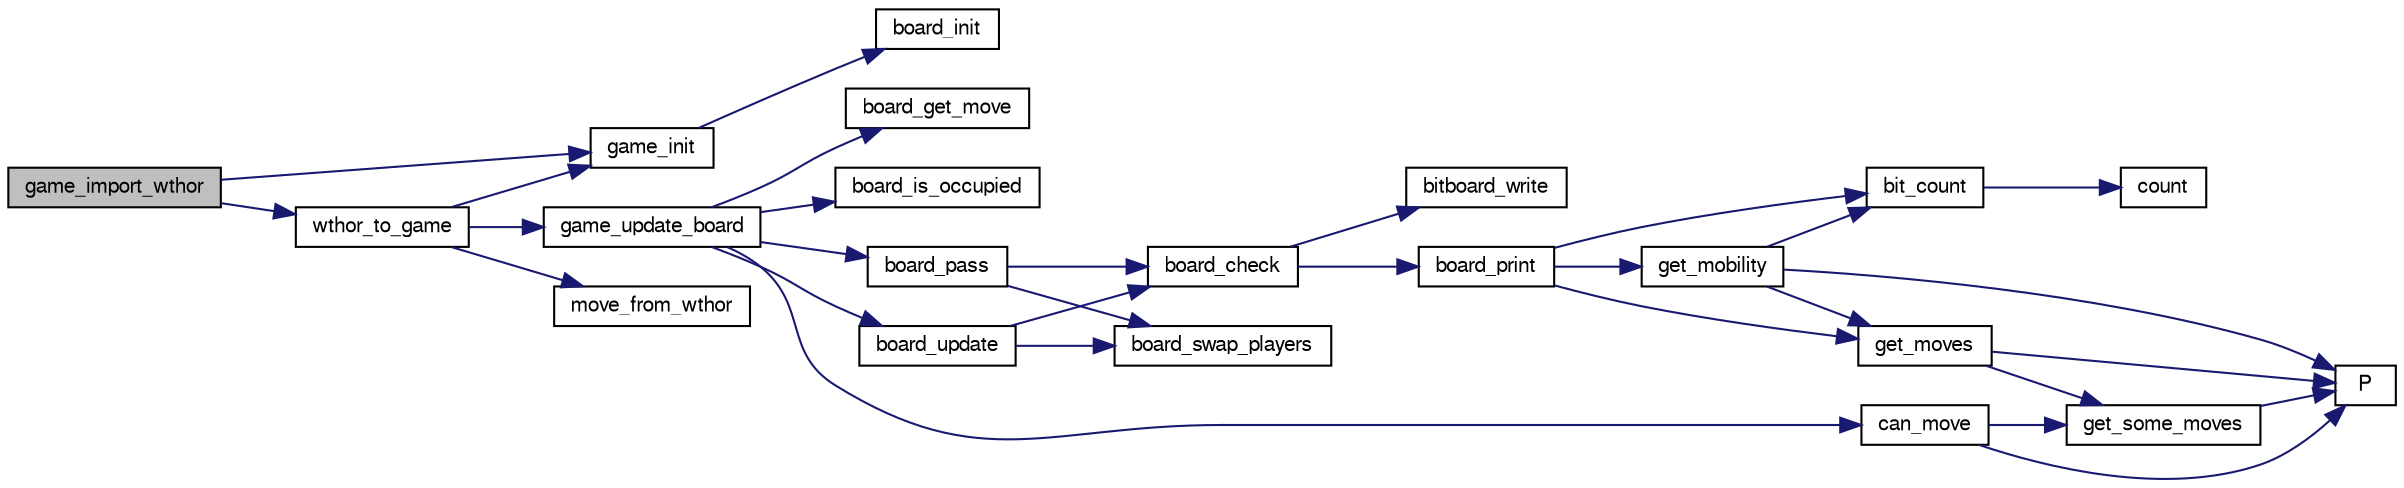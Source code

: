 digraph "game_import_wthor"
{
 // LATEX_PDF_SIZE
  bgcolor="transparent";
  edge [fontname="FreeSans",fontsize="10",labelfontname="FreeSans",labelfontsize="10"];
  node [fontname="FreeSans",fontsize="10",shape=record];
  rankdir="LR";
  Node1 [label="game_import_wthor",height=0.2,width=0.4,color="black", fillcolor="grey75", style="filled", fontcolor="black",tooltip="Read a game from a Wthor file."];
  Node1 -> Node2 [color="midnightblue",fontsize="10",style="solid",fontname="FreeSans"];
  Node2 [label="game_init",height=0.2,width=0.4,color="black",URL="$game_8c.html#a815d1396a9520784a331cebb5587e0b0",tooltip="Create an empty game."];
  Node2 -> Node3 [color="midnightblue",fontsize="10",style="solid",fontname="FreeSans"];
  Node3 [label="board_init",height=0.2,width=0.4,color="black",URL="$board_8c.html#a6c63848863d9887a6b400f4bc678f31d",tooltip="Set a board to the starting position."];
  Node1 -> Node4 [color="midnightblue",fontsize="10",style="solid",fontname="FreeSans"];
  Node4 [label="wthor_to_game",height=0.2,width=0.4,color="black",URL="$game_8c.html#a3163283b91548076ea2f988ddd5e493b",tooltip="convert a Wthor game to a Game."];
  Node4 -> Node2 [color="midnightblue",fontsize="10",style="solid",fontname="FreeSans"];
  Node4 -> Node5 [color="midnightblue",fontsize="10",style="solid",fontname="FreeSans"];
  Node5 [label="game_update_board",height=0.2,width=0.4,color="black",URL="$game_8c.html#a2b48a650adb24509ed0d0e2267ecfd21",tooltip="update a board."];
  Node5 -> Node6 [color="midnightblue",fontsize="10",style="solid",fontname="FreeSans"];
  Node6 [label="board_get_move",height=0.2,width=0.4,color="black",URL="$board_8c.html#a3b5748c109770fe228ea15b562c0f113",tooltip="Compute a move."];
  Node5 -> Node7 [color="midnightblue",fontsize="10",style="solid",fontname="FreeSans"];
  Node7 [label="board_is_occupied",height=0.2,width=0.4,color="black",URL="$board_8c.html#acad11415527107f161c9f2a3b909dc2b",tooltip="Check if a square is occupied."];
  Node5 -> Node8 [color="midnightblue",fontsize="10",style="solid",fontname="FreeSans"];
  Node8 [label="board_pass",height=0.2,width=0.4,color="black",URL="$board_8c.html#ac353cc1821e12d2aeba8eefe5cf92b46",tooltip="Passing move."];
  Node8 -> Node9 [color="midnightblue",fontsize="10",style="solid",fontname="FreeSans"];
  Node9 [label="board_check",height=0.2,width=0.4,color="black",URL="$board_8c.html#a849436f17b60e89ed91f8e5013ed9d04",tooltip="Check board consistency."];
  Node9 -> Node10 [color="midnightblue",fontsize="10",style="solid",fontname="FreeSans"];
  Node10 [label="bitboard_write",height=0.2,width=0.4,color="black",URL="$bit_8c.html#a519b18f67de9b8edbd98f687a13b45f5",tooltip="Print an unsigned long long as a board."];
  Node9 -> Node11 [color="midnightblue",fontsize="10",style="solid",fontname="FreeSans"];
  Node11 [label="board_print",height=0.2,width=0.4,color="black",URL="$board_8c.html#a27ccb92684d9e7194eeb3bc34311ad55",tooltip="Print out the board."];
  Node11 -> Node12 [color="midnightblue",fontsize="10",style="solid",fontname="FreeSans"];
  Node12 [label="bit_count",height=0.2,width=0.4,color="black",URL="$bit_8c.html#a830fec0a90989da1f1900ff609b92167",tooltip="Count the number of bits set to one in an unsigned long long."];
  Node12 -> Node13 [color="midnightblue",fontsize="10",style="solid",fontname="FreeSans"];
  Node13 [label="count",height=0.2,width=0.4,color="black",URL="$generate__flip_8c.html#a1a1d6a2cdbded5c35040f6555e948770",tooltip=" "];
  Node11 -> Node14 [color="midnightblue",fontsize="10",style="solid",fontname="FreeSans"];
  Node14 [label="get_mobility",height=0.2,width=0.4,color="black",URL="$board_8c.html#a7509639c4e49c56fe83b3d978580ed42",tooltip="Count legal moves."];
  Node14 -> Node12 [color="midnightblue",fontsize="10",style="solid",fontname="FreeSans"];
  Node14 -> Node15 [color="midnightblue",fontsize="10",style="solid",fontname="FreeSans"];
  Node15 [label="get_moves",height=0.2,width=0.4,color="black",URL="$board_8c.html#a7610dc936a6aea22b3c5e162f722a7a1",tooltip="Get legal moves."];
  Node15 -> Node16 [color="midnightblue",fontsize="10",style="solid",fontname="FreeSans"];
  Node16 [label="get_some_moves",height=0.2,width=0.4,color="black",URL="$board_8c.html#a5db071e3e4d26a0b7d6425bb6333dd7f",tooltip="Get a part of the moves."];
  Node16 -> Node17 [color="midnightblue",fontsize="10",style="solid",fontname="FreeSans"];
  Node17 [label="P",height=0.2,width=0.4,color="black",URL="$generate__flip_8c.html#a11481f01e169aee1117c83a352c22222",tooltip=" "];
  Node15 -> Node17 [color="midnightblue",fontsize="10",style="solid",fontname="FreeSans"];
  Node14 -> Node17 [color="midnightblue",fontsize="10",style="solid",fontname="FreeSans"];
  Node11 -> Node15 [color="midnightblue",fontsize="10",style="solid",fontname="FreeSans"];
  Node8 -> Node18 [color="midnightblue",fontsize="10",style="solid",fontname="FreeSans"];
  Node18 [label="board_swap_players",height=0.2,width=0.4,color="black",URL="$board_8c.html#a4d389fb0245969a39744349230ce7703",tooltip="Swap players."];
  Node5 -> Node19 [color="midnightblue",fontsize="10",style="solid",fontname="FreeSans"];
  Node19 [label="board_update",height=0.2,width=0.4,color="black",URL="$board_8c.html#a2d24dea46d67d71b1d9fe9f515d8d675",tooltip="Update a board."];
  Node19 -> Node9 [color="midnightblue",fontsize="10",style="solid",fontname="FreeSans"];
  Node19 -> Node18 [color="midnightblue",fontsize="10",style="solid",fontname="FreeSans"];
  Node5 -> Node20 [color="midnightblue",fontsize="10",style="solid",fontname="FreeSans"];
  Node20 [label="can_move",height=0.2,width=0.4,color="black",URL="$board_8c.html#ae1a532d6eaa0e55357d0f4b9cd659b88",tooltip="Check if a player can move."];
  Node20 -> Node16 [color="midnightblue",fontsize="10",style="solid",fontname="FreeSans"];
  Node20 -> Node17 [color="midnightblue",fontsize="10",style="solid",fontname="FreeSans"];
  Node4 -> Node21 [color="midnightblue",fontsize="10",style="solid",fontname="FreeSans"];
  Node21 [label="move_from_wthor",height=0.2,width=0.4,color="black",URL="$game_8c.html#afda3b84b117308a9f71348d06f946f23",tooltip="Coordinates conversion from wthor to edax."];
}
